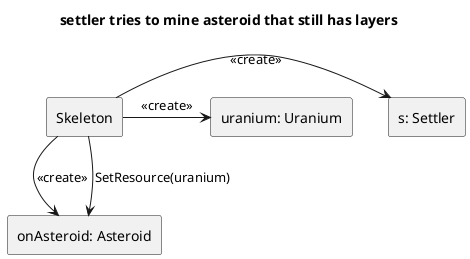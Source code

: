 @startuml

skinparam SequenceLifeLineBackgroundColor LightYellow

title "settler tries to mine asteroid that still has layers"

rectangle "s: Settler" as settler
rectangle "onAsteroid: Asteroid" as onAsteroid
rectangle "uranium: Uranium" as uranium
rectangle "Skeleton" as skeleton

skeleton->settler : <<create>>
skeleton->onAsteroid: <<create>>
skeleton->uranium: <<create>>

skeleton-down->onAsteroid: SetResource(uranium)


@enduml